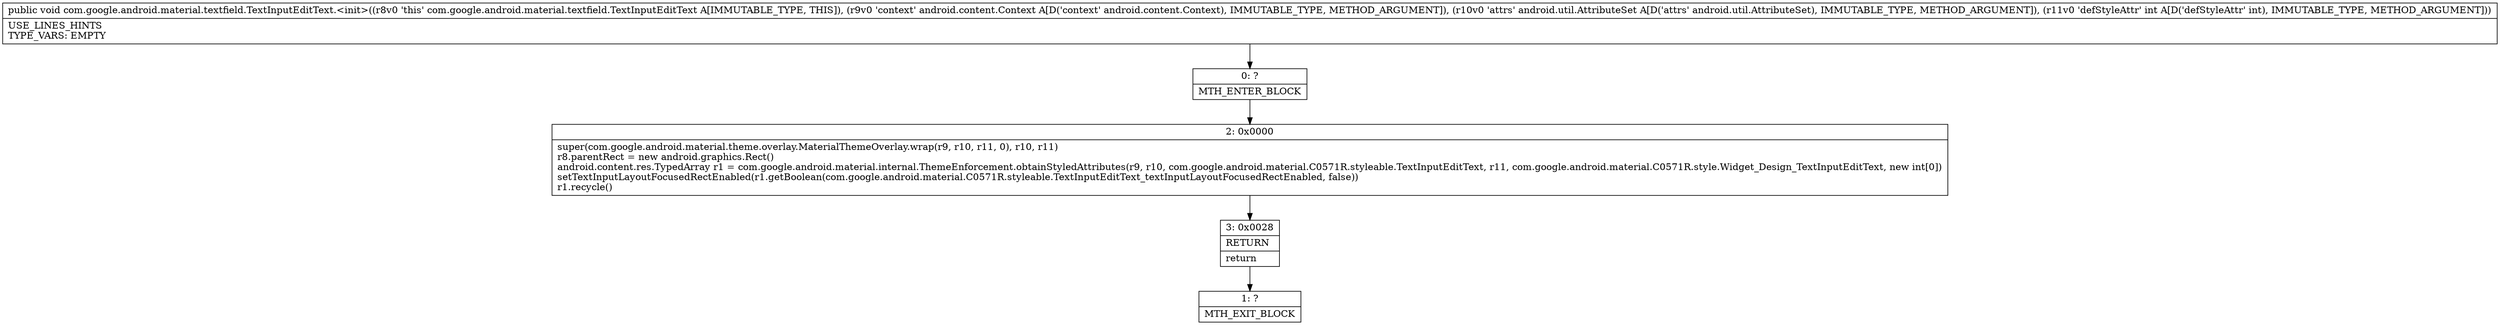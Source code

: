 digraph "CFG forcom.google.android.material.textfield.TextInputEditText.\<init\>(Landroid\/content\/Context;Landroid\/util\/AttributeSet;I)V" {
Node_0 [shape=record,label="{0\:\ ?|MTH_ENTER_BLOCK\l}"];
Node_2 [shape=record,label="{2\:\ 0x0000|super(com.google.android.material.theme.overlay.MaterialThemeOverlay.wrap(r9, r10, r11, 0), r10, r11)\lr8.parentRect = new android.graphics.Rect()\landroid.content.res.TypedArray r1 = com.google.android.material.internal.ThemeEnforcement.obtainStyledAttributes(r9, r10, com.google.android.material.C0571R.styleable.TextInputEditText, r11, com.google.android.material.C0571R.style.Widget_Design_TextInputEditText, new int[0])\lsetTextInputLayoutFocusedRectEnabled(r1.getBoolean(com.google.android.material.C0571R.styleable.TextInputEditText_textInputLayoutFocusedRectEnabled, false))\lr1.recycle()\l}"];
Node_3 [shape=record,label="{3\:\ 0x0028|RETURN\l|return\l}"];
Node_1 [shape=record,label="{1\:\ ?|MTH_EXIT_BLOCK\l}"];
MethodNode[shape=record,label="{public void com.google.android.material.textfield.TextInputEditText.\<init\>((r8v0 'this' com.google.android.material.textfield.TextInputEditText A[IMMUTABLE_TYPE, THIS]), (r9v0 'context' android.content.Context A[D('context' android.content.Context), IMMUTABLE_TYPE, METHOD_ARGUMENT]), (r10v0 'attrs' android.util.AttributeSet A[D('attrs' android.util.AttributeSet), IMMUTABLE_TYPE, METHOD_ARGUMENT]), (r11v0 'defStyleAttr' int A[D('defStyleAttr' int), IMMUTABLE_TYPE, METHOD_ARGUMENT]))  | USE_LINES_HINTS\lTYPE_VARS: EMPTY\l}"];
MethodNode -> Node_0;Node_0 -> Node_2;
Node_2 -> Node_3;
Node_3 -> Node_1;
}

